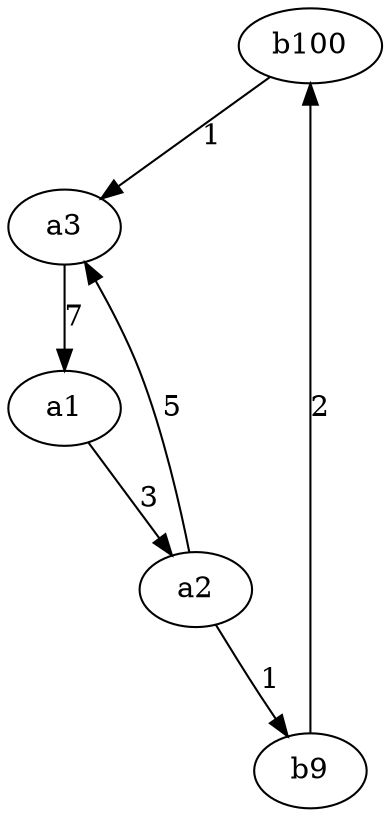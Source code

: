 digraph {
b100
b100->a3 [label=1, weight=1]
b9
b9->b100 [label=2, weight=2]
a1
a1->a2 [label=3, weight=3]
a2
a2->a3 [label=5, weight=5]
a2->b9 [label=1, weight=1]
a3
a3->a1 [label=7, weight=7]
}